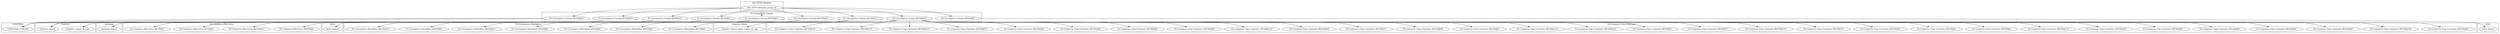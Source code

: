 digraph {
graph [overlap=false]
subgraph cluster_IO_Compress_Zlib_Extra {
	label="IO::Compress::Zlib::Extra";
	"IO::Compress::Zlib::Extra::BEGIN@6";
	"IO::Compress::Zlib::Extra::BEGIN@13";
	"IO::Compress::Zlib::Extra::BEGIN@5";
	"IO::Compress::Zlib::Extra::BEGIN@7";
}
subgraph cluster_warnings {
	label="warnings";
	"warnings::import";
}
subgraph cluster_bytes {
	label="bytes";
	"bytes::import";
}
subgraph cluster_UNIVERSAL {
	label="UNIVERSAL";
	"UNIVERSAL::VERSION";
}
subgraph cluster_strict {
	label="strict";
	"strict::import";
}
subgraph cluster_IO_Uncompress_RawInflate {
	label="IO::Uncompress::RawInflate";
	"IO::Uncompress::RawInflate::BEGIN@11";
	"IO::Uncompress::RawInflate::BEGIN@8";
	"IO::Uncompress::RawInflate::BEGIN@12";
	"IO::Uncompress::RawInflate::BEGIN@4";
	"IO::Uncompress::RawInflate::BEGIN@5";
	"IO::Uncompress::RawInflate::BEGIN@9";
	"IO::Uncompress::RawInflate::BEGIN@6";
}
subgraph cluster_Exporter_Heavy {
	label="Exporter::Heavy";
	"Exporter::Heavy::heavy_export_ok_tags";
}
subgraph cluster_IO_Uncompress_Gunzip {
	label="IO::Uncompress::Gunzip";
	"IO::Uncompress::Gunzip::BEGIN@14";
	"IO::Uncompress::Gunzip::BEGIN@9";
	"IO::Uncompress::Gunzip::BEGIN@15";
	"IO::Uncompress::Gunzip::BEGIN@50";
	"IO::Uncompress::Gunzip::BEGIN@17";
	"IO::Uncompress::Gunzip::BEGIN@10";
	"IO::Uncompress::Gunzip::BEGIN@12";
	"IO::Uncompress::Gunzip::BEGIN@16";
	"IO::Uncompress::Gunzip::BEGIN@8";
}
subgraph cluster_Exporter {
	label="Exporter";
	"Exporter::import";
	"Exporter::export_ok_tags";
}
subgraph cluster_IO_Compress_Gzip_Constants {
	label="IO::Compress::Gzip::Constants";
	"IO::Compress::Gzip::Constants::BEGIN@66";
	"IO::Compress::Gzip::Constants::BEGIN@84";
	"IO::Compress::Gzip::Constants::BEGIN@75";
	"IO::Compress::Gzip::Constants::BEGIN@111";
	"IO::Compress::Gzip::Constants::BEGIN@74";
	"IO::Compress::Gzip::Constants::BEGIN@70";
	"IO::Compress::Gzip::Constants::BEGIN@69";
	"IO::Compress::Gzip::Constants::BEGIN@109";
	"IO::Compress::Gzip::Constants::BEGIN@87";
	"IO::Compress::Gzip::Constants::BEGIN@80";
	"IO::Compress::Gzip::Constants::BEGIN@89";
	"IO::Compress::Gzip::Constants::BEGIN@82";
	"IO::Compress::Gzip::Constants::BEGIN@76";
	"IO::Compress::Gzip::Constants::BEGIN@115";
	"IO::Compress::Gzip::Constants::BEGIN@4";
	"IO::Compress::Gzip::Constants::BEGIN@5";
	"IO::Compress::Gzip::Constants::BEGIN@65";
	"IO::Compress::Gzip::Constants::BEGIN@78";
	"IO::Compress::Gzip::Constants::BEGIN@114";
	"IO::Compress::Gzip::Constants::BEGIN@77";
	"IO::Compress::Gzip::Constants::BEGIN@3";
	"IO::Compress::Gzip::Constants::BEGIN@143";
	"IO::Compress::Gzip::Constants::BEGIN@113";
	"IO::Compress::Gzip::Constants::BEGIN@67";
	"IO::Compress::Gzip::Constants::BEGIN@90";
	"IO::Compress::Gzip::Constants::BEGIN@73";
	"IO::Compress::Gzip::Constants::BEGIN@92";
	"IO::Compress::Gzip::Constants::BEGIN@119";
	"IO::Compress::Gzip::Constants::BEGIN@88";
	"IO::Compress::Gzip::Constants::BEGIN@86";
}
subgraph cluster_Net_HTTP_Methods {
	label="Net::HTTP::Methods";
	"Net::HTTP::Methods::gunzip_ok";
}
"IO::Uncompress::Gunzip::BEGIN@16" -> "IO::Compress::Gzip::Constants::BEGIN@78";
"IO::Uncompress::Gunzip::BEGIN@50" -> "Exporter::import";
"IO::Uncompress::Gunzip::BEGIN@15" -> "Exporter::import";
"IO::Uncompress::Gunzip::BEGIN@12" -> "Exporter::import";
"IO::Uncompress::Gunzip::BEGIN@14" -> "Exporter::import";
"IO::Uncompress::Gunzip::BEGIN@16" -> "Exporter::import";
"IO::Uncompress::Gunzip::BEGIN@16" -> "IO::Compress::Gzip::Constants::BEGIN@88";
"IO::Uncompress::Gunzip::BEGIN@16" -> "IO::Compress::Gzip::Constants::BEGIN@115";
"IO::Uncompress::Gunzip::BEGIN@16" -> "IO::Compress::Gzip::Constants::BEGIN@90";
"IO::Uncompress::Gunzip::BEGIN@12" -> "Exporter::export_ok_tags";
"IO::Uncompress::Gunzip::BEGIN@16" -> "IO::Compress::Gzip::Constants::BEGIN@114";
"Net::HTTP::Methods::gunzip_ok" -> "IO::Uncompress::Gunzip::BEGIN@50";
"IO::Uncompress::Gunzip::BEGIN@16" -> "IO::Compress::Gzip::Constants::BEGIN@84";
"IO::Uncompress::Gunzip::BEGIN@17" -> "IO::Compress::Zlib::Extra::BEGIN@5";
"IO::Uncompress::Gunzip::BEGIN@16" -> "IO::Compress::Gzip::Constants::BEGIN@74";
"IO::Uncompress::Gunzip::BEGIN@16" -> "IO::Compress::Gzip::Constants::BEGIN@143";
"IO::Uncompress::Gunzip::BEGIN@16" -> "IO::Compress::Gzip::Constants::BEGIN@67";
"IO::Uncompress::Gunzip::BEGIN@16" -> "IO::Compress::Gzip::Constants::BEGIN@73";
"IO::Uncompress::Gunzip::BEGIN@12" -> "IO::Uncompress::RawInflate::BEGIN@6";
"IO::Uncompress::Gunzip::BEGIN@16" -> "IO::Compress::Gzip::Constants::BEGIN@111";
"Net::HTTP::Methods::gunzip_ok" -> "IO::Uncompress::Gunzip::BEGIN@17";
"IO::Uncompress::Gunzip::BEGIN@16" -> "IO::Compress::Gzip::Constants::BEGIN@80";
"IO::Uncompress::Gunzip::BEGIN@17" -> "IO::Compress::Zlib::Extra::BEGIN@13";
"IO::Uncompress::Gunzip::BEGIN@9" -> "warnings::import";
"IO::Uncompress::Gunzip::BEGIN@17" -> "IO::Compress::Zlib::Extra::BEGIN@7";
"IO::Uncompress::Gunzip::BEGIN@16" -> "IO::Compress::Gzip::Constants::BEGIN@77";
"IO::Uncompress::Gunzip::BEGIN@16" -> "IO::Compress::Gzip::Constants::BEGIN@92";
"Net::HTTP::Methods::gunzip_ok" -> "IO::Uncompress::Gunzip::BEGIN@16";
"IO::Uncompress::Gunzip::BEGIN@17" -> "IO::Compress::Zlib::Extra::BEGIN@6";
"IO::Uncompress::Gunzip::BEGIN@14" -> "UNIVERSAL::VERSION";
"IO::Uncompress::Gunzip::BEGIN@17" -> "UNIVERSAL::VERSION";
"IO::Uncompress::Gunzip::BEGIN@16" -> "UNIVERSAL::VERSION";
"IO::Uncompress::Gunzip::BEGIN@15" -> "UNIVERSAL::VERSION";
"IO::Uncompress::Gunzip::BEGIN@50" -> "UNIVERSAL::VERSION";
"IO::Uncompress::Gunzip::BEGIN@12" -> "UNIVERSAL::VERSION";
"IO::Uncompress::Gunzip::BEGIN@8" -> "strict::import";
"IO::Uncompress::Gunzip::BEGIN@10" -> "bytes::import";
"IO::Uncompress::Gunzip::BEGIN@12" -> "IO::Uncompress::RawInflate::BEGIN@9";
"IO::Uncompress::Gunzip::BEGIN@12" -> "Exporter::Heavy::heavy_export_ok_tags";
"IO::Uncompress::Gunzip::BEGIN@12" -> "IO::Uncompress::RawInflate::BEGIN@12";
"IO::Uncompress::Gunzip::BEGIN@16" -> "IO::Compress::Gzip::Constants::BEGIN@5";
"IO::Uncompress::Gunzip::BEGIN@16" -> "IO::Compress::Gzip::Constants::BEGIN@86";
"IO::Uncompress::Gunzip::BEGIN@16" -> "IO::Compress::Gzip::Constants::BEGIN@70";
"IO::Uncompress::Gunzip::BEGIN@12" -> "IO::Uncompress::RawInflate::BEGIN@5";
"IO::Uncompress::Gunzip::BEGIN@16" -> "IO::Compress::Gzip::Constants::BEGIN@3";
"IO::Uncompress::Gunzip::BEGIN@16" -> "IO::Compress::Gzip::Constants::BEGIN@109";
"IO::Uncompress::Gunzip::BEGIN@16" -> "IO::Compress::Gzip::Constants::BEGIN@69";
"IO::Uncompress::Gunzip::BEGIN@16" -> "IO::Compress::Gzip::Constants::BEGIN@82";
"IO::Uncompress::Gunzip::BEGIN@16" -> "IO::Compress::Gzip::Constants::BEGIN@76";
"IO::Uncompress::Gunzip::BEGIN@16" -> "IO::Compress::Gzip::Constants::BEGIN@65";
"Net::HTTP::Methods::gunzip_ok" -> "IO::Uncompress::Gunzip::BEGIN@8";
"IO::Uncompress::Gunzip::BEGIN@16" -> "IO::Compress::Gzip::Constants::BEGIN@66";
"IO::Uncompress::Gunzip::BEGIN@16" -> "IO::Compress::Gzip::Constants::BEGIN@87";
"IO::Uncompress::Gunzip::BEGIN@16" -> "IO::Compress::Gzip::Constants::BEGIN@89";
"IO::Uncompress::Gunzip::BEGIN@12" -> "IO::Uncompress::RawInflate::BEGIN@11";
"IO::Uncompress::Gunzip::BEGIN@12" -> "IO::Uncompress::RawInflate::BEGIN@8";
"IO::Uncompress::Gunzip::BEGIN@16" -> "IO::Compress::Gzip::Constants::BEGIN@113";
"Net::HTTP::Methods::gunzip_ok" -> "IO::Uncompress::Gunzip::BEGIN@15";
"IO::Uncompress::Gunzip::BEGIN@16" -> "IO::Compress::Gzip::Constants::BEGIN@4";
"Net::HTTP::Methods::gunzip_ok" -> "IO::Uncompress::Gunzip::BEGIN@10";
"IO::Uncompress::Gunzip::BEGIN@12" -> "IO::Uncompress::RawInflate::BEGIN@4";
"Net::HTTP::Methods::gunzip_ok" -> "IO::Uncompress::Gunzip::BEGIN@12";
"IO::Uncompress::Gunzip::BEGIN@16" -> "IO::Compress::Gzip::Constants::BEGIN@119";
"Net::HTTP::Methods::gunzip_ok" -> "IO::Uncompress::Gunzip::BEGIN@14";
"IO::Uncompress::Gunzip::BEGIN@16" -> "IO::Compress::Gzip::Constants::BEGIN@75";
"Net::HTTP::Methods::gunzip_ok" -> "IO::Uncompress::Gunzip::BEGIN@9";
}
